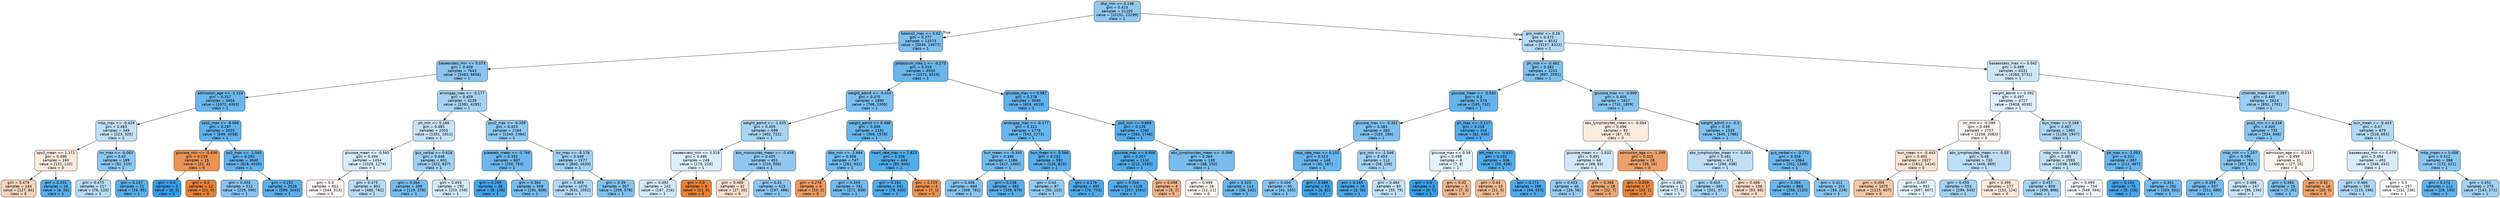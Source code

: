 digraph Tree {
node [shape=box, style="filled, rounded", color="black", fontname="helvetica"] ;
edge [fontname="helvetica"] ;
0 [label="dbp_min <= 0.148\ngini = 0.423\nsamples = 21105\nvalue = [10191, 23299]\nclass = 1", fillcolor="#90c8f0"] ;
1 [label="totalco2_max <= 0.02\ngini = 0.377\nsamples = 12573\nvalue = [5034, 14977]\nclass = 1", fillcolor="#7cbeee"] ;
0 -> 1 [labeldistance=2.5, labelangle=45, headlabel="True"] ;
2 [label="baseexcess_min <= 0.073\ngini = 0.408\nsamples = 7643\nvalue = [3463, 8658]\nclass = 1", fillcolor="#88c4ef"] ;
1 -> 2 ;
3 [label="admission_age <= -1.124\ngini = 0.317\nsamples = 3404\nvalue = [1072, 4363]\nclass = 1", fillcolor="#6ab5eb"] ;
2 -> 3 ;
4 [label="mbp_max <= -0.429\ngini = 0.483\nsamples = 349\nvalue = [223, 325]\nclass = 1", fillcolor="#c1e0f7"] ;
3 -> 4 ;
5 [label="spo2_mean <= 1.171\ngini = 0.496\nsamples = 160\nvalue = [131, 110]\nclass = 0", fillcolor="#fbebdf"] ;
4 -> 5 ;
6 [label="gini = 0.479\nsamples = 144\nvalue = [127, 84]\nclass = 0", fillcolor="#f6d4bc"] ;
5 -> 6 ;
7 [label="gini = 0.231\nsamples = 16\nvalue = [4, 26]\nclass = 1", fillcolor="#57ace9"] ;
5 -> 7 ;
8 [label="inr_max <= -0.083\ngini = 0.42\nsamples = 189\nvalue = [92, 215]\nclass = 1", fillcolor="#8ec7f0"] ;
4 -> 8 ;
9 [label="gini = 0.475\nsamples = 117\nvalue = [76, 120]\nclass = 1", fillcolor="#b6dbf5"] ;
8 -> 9 ;
10 [label="gini = 0.247\nsamples = 72\nvalue = [16, 95]\nclass = 1", fillcolor="#5aaee9"] ;
8 -> 10 ;
11 [label="spo2_max <= -8.066\ngini = 0.287\nsamples = 3055\nvalue = [849, 4038]\nclass = 1", fillcolor="#63b2ea"] ;
3 -> 11 ;
12 [label="glucose_min <= -0.836\ngini = 0.219\nsamples = 15\nvalue = [21, 3]\nclass = 0", fillcolor="#e99355"] ;
11 -> 12 ;
13 [label="gini = 0.0\nsamples = 3\nvalue = [0, 3]\nclass = 1", fillcolor="#399de5"] ;
12 -> 13 ;
14 [label="gini = 0.0\nsamples = 12\nvalue = [21, 0]\nclass = 0", fillcolor="#e58139"] ;
12 -> 14 ;
15 [label="po2_max <= -1.045\ngini = 0.283\nsamples = 3040\nvalue = [828, 4035]\nclass = 1", fillcolor="#62b1ea"] ;
11 -> 15 ;
16 [label="gini = 0.403\nsamples = 512\nvalue = [229, 590]\nclass = 1", fillcolor="#86c3ef"] ;
15 -> 16 ;
17 [label="gini = 0.252\nsamples = 2528\nvalue = [599, 3445]\nclass = 1", fillcolor="#5baeea"] ;
15 -> 17 ;
18 [label="aniongap_max <= -0.177\ngini = 0.459\nsamples = 4239\nvalue = [2391, 4295]\nclass = 1", fillcolor="#a7d4f3"] ;
2 -> 18 ;
19 [label="ph_min <= 0.166\ngini = 0.485\nsamples = 2055\nvalue = [1351, 1911]\nclass = 1", fillcolor="#c5e2f7"] ;
18 -> 19 ;
20 [label="glucose_mean <= -0.565\ngini = 0.494\nsamples = 1454\nvalue = [1029, 1274]\nclass = 1", fillcolor="#d9ecfa"] ;
19 -> 20 ;
21 [label="gini = 0.5\nsamples = 652\nvalue = [544, 513]\nclass = 0", fillcolor="#fef8f4"] ;
20 -> 21 ;
22 [label="gini = 0.475\nsamples = 802\nvalue = [485, 761]\nclass = 1", fillcolor="#b7dbf6"] ;
20 -> 22 ;
23 [label="gcs_verbal <= 0.618\ngini = 0.446\nsamples = 601\nvalue = [322, 637]\nclass = 1", fillcolor="#9dcff2"] ;
19 -> 23 ;
24 [label="gini = 0.364\nsamples = 309\nvalue = [119, 378]\nclass = 1", fillcolor="#77bced"] ;
23 -> 24 ;
25 [label="gini = 0.493\nsamples = 292\nvalue = [203, 259]\nclass = 1", fillcolor="#d4eaf9"] ;
23 -> 25 ;
26 [label="pco2_max <= -0.309\ngini = 0.423\nsamples = 2184\nvalue = [1040, 2384]\nclass = 1", fillcolor="#8fc8f0"] ;
18 -> 26 ;
27 [label="platelets_mean <= -0.769\ngini = 0.331\nsamples = 607\nvalue = [200, 754]\nclass = 1", fillcolor="#6eb7ec"] ;
26 -> 27 ;
28 [label="gini = 0.109\nsamples = 98\nvalue = [9, 146]\nclass = 1", fillcolor="#45a3e7"] ;
27 -> 28 ;
29 [label="gini = 0.364\nsamples = 509\nvalue = [191, 608]\nclass = 1", fillcolor="#77bced"] ;
27 -> 29 ;
30 [label="inr_max <= -0.178\ngini = 0.449\nsamples = 1577\nvalue = [840, 1630]\nclass = 1", fillcolor="#9fd0f2"] ;
26 -> 30 ;
31 [label="gini = 0.469\nsamples = 1070\nvalue = [631, 1052]\nclass = 1", fillcolor="#b0d8f5"] ;
30 -> 31 ;
32 [label="gini = 0.39\nsamples = 507\nvalue = [209, 578]\nclass = 1", fillcolor="#81c0ee"] ;
30 -> 32 ;
33 [label="potassium_max.1 <= -0.273\ngini = 0.319\nsamples = 4930\nvalue = [1571, 6319]\nclass = 1", fillcolor="#6ab5eb"] ;
1 -> 33 ;
34 [label="weight_admit <= -0.414\ngini = 0.375\nsamples = 1890\nvalue = [768, 2300]\nclass = 1", fillcolor="#7bbeee"] ;
33 -> 34 ;
35 [label="weight_admit <= -1.025\ngini = 0.459\nsamples = 699\nvalue = [402, 722]\nclass = 1", fillcolor="#a7d4f3"] ;
34 -> 35 ;
36 [label="baseexcess_min <= 3.318\ngini = 0.495\nsamples = 248\nvalue = [178, 216]\nclass = 1", fillcolor="#dceefa"] ;
35 -> 36 ;
37 [label="gini = 0.492\nsamples = 242\nvalue = [167, 216]\nclass = 1", fillcolor="#d2e9f9"] ;
36 -> 37 ;
38 [label="gini = 0.0\nsamples = 6\nvalue = [11, 0]\nclass = 0", fillcolor="#e58139"] ;
36 -> 38 ;
39 [label="abs_monocytes_mean <= -0.458\ngini = 0.425\nsamples = 451\nvalue = [224, 506]\nclass = 1", fillcolor="#91c8f1"] ;
35 -> 39 ;
40 [label="gini = 0.489\nsamples = 32\nvalue = [27, 20]\nclass = 0", fillcolor="#f8decc"] ;
39 -> 40 ;
41 [label="gini = 0.41\nsamples = 419\nvalue = [197, 486]\nclass = 1", fillcolor="#89c5f0"] ;
39 -> 41 ;
42 [label="weight_admit <= 0.488\ngini = 0.306\nsamples = 1191\nvalue = [366, 1578]\nclass = 1", fillcolor="#67b4eb"] ;
34 -> 42 ;
43 [label="dbp_min <= -2.664\ngini = 0.356\nsamples = 747\nvalue = [281, 932]\nclass = 1", fillcolor="#75bbed"] ;
42 -> 43 ;
44 [label="gini = 0.278\nsamples = 6\nvalue = [10, 2]\nclass = 0", fillcolor="#ea9a61"] ;
43 -> 44 ;
45 [label="gini = 0.349\nsamples = 741\nvalue = [271, 930]\nclass = 1", fillcolor="#73baed"] ;
43 -> 45 ;
46 [label="heart_rate_max <= 2.823\ngini = 0.206\nsamples = 444\nvalue = [85, 646]\nclass = 1", fillcolor="#53aae8"] ;
42 -> 46 ;
47 [label="gini = 0.192\nsamples = 441\nvalue = [78, 645]\nclass = 1", fillcolor="#51a9e8"] ;
46 -> 47 ;
48 [label="gini = 0.219\nsamples = 3\nvalue = [7, 1]\nclass = 0", fillcolor="#e99355"] ;
46 -> 48 ;
49 [label="glucose_max <= 0.087\ngini = 0.278\nsamples = 3040\nvalue = [803, 4019]\nclass = 1", fillcolor="#61b1ea"] ;
33 -> 49 ;
50 [label="aniongap_max <= -0.177\ngini = 0.311\nsamples = 1778\nvalue = [543, 2273]\nclass = 1", fillcolor="#68b4eb"] ;
49 -> 50 ;
51 [label="bun_mean <= -0.345\ngini = 0.346\nsamples = 1186\nvalue = [417, 1460]\nclass = 1", fillcolor="#72b9ec"] ;
50 -> 51 ;
52 [label="gini = 0.406\nsamples = 694\nvalue = [308, 781]\nclass = 1", fillcolor="#87c4ef"] ;
51 -> 52 ;
53 [label="gini = 0.238\nsamples = 492\nvalue = [109, 679]\nclass = 1", fillcolor="#59ade9"] ;
51 -> 53 ;
54 [label="bun_mean <= -0.566\ngini = 0.232\nsamples = 592\nvalue = [126, 813]\nclass = 1", fillcolor="#58ace9"] ;
50 -> 54 ;
55 [label="gini = 0.43\nsamples = 97\nvalue = [50, 110]\nclass = 1", fillcolor="#93caf1"] ;
54 -> 55 ;
56 [label="gini = 0.176\nsamples = 495\nvalue = [76, 703]\nclass = 1", fillcolor="#4ea8e8"] ;
54 -> 56 ;
57 [label="po2_min <= 0.669\ngini = 0.226\nsamples = 1262\nvalue = [260, 1746]\nclass = 1", fillcolor="#56ace9"] ;
49 -> 57 ;
58 [label="glucose_max <= 6.906\ngini = 0.207\nsamples = 1132\nvalue = [212, 1593]\nclass = 1", fillcolor="#53aae8"] ;
57 -> 58 ;
59 [label="gini = 0.204\nsamples = 1128\nvalue = [207, 1591]\nclass = 1", fillcolor="#53aae8"] ;
58 -> 59 ;
60 [label="gini = 0.408\nsamples = 4\nvalue = [5, 2]\nclass = 0", fillcolor="#efb388"] ;
58 -> 60 ;
61 [label="abs_lymphocytes_mean <= -0.096\ngini = 0.364\nsamples = 130\nvalue = [48, 153]\nclass = 1", fillcolor="#77bced"] ;
57 -> 61 ;
62 [label="gini = 0.499\nsamples = 16\nvalue = [12, 11]\nclass = 0", fillcolor="#fdf5ef"] ;
61 -> 62 ;
63 [label="gini = 0.323\nsamples = 114\nvalue = [36, 142]\nclass = 1", fillcolor="#6bb6ec"] ;
61 -> 63 ;
64 [label="gcs_motor <= 0.26\ngini = 0.472\nsamples = 8532\nvalue = [5157, 8322]\nclass = 1", fillcolor="#b4daf5"] ;
0 -> 64 [labeldistance=2.5, labelangle=-45, headlabel="False"] ;
65 [label="ph_min <= -0.482\ngini = 0.382\nsamples = 2201\nvalue = [897, 2591]\nclass = 1", fillcolor="#7ebfee"] ;
64 -> 65 ;
66 [label="glucose_mean <= -0.042\ngini = 0.3\nsamples = 574\nvalue = [165, 732]\nclass = 1", fillcolor="#66b3eb"] ;
65 -> 66 ;
67 [label="glucose_max <= -0.301\ngini = 0.383\nsamples = 260\nvalue = [103, 296]\nclass = 1", fillcolor="#7ebfee"] ;
66 -> 67 ;
68 [label="resp_rate_max <= 0.102\ngini = 0.313\nsamples = 148\nvalue = [45, 187]\nclass = 1", fillcolor="#69b5eb"] ;
67 -> 68 ;
69 [label="gini = 0.404\nsamples = 95\nvalue = [41, 105]\nclass = 1", fillcolor="#86c3ef"] ;
68 -> 69 ;
70 [label="gini = 0.089\nsamples = 53\nvalue = [4, 82]\nclass = 1", fillcolor="#43a2e6"] ;
68 -> 70 ;
71 [label="gcs_min <= -2.546\ngini = 0.453\nsamples = 112\nvalue = [58, 109]\nclass = 1", fillcolor="#a2d1f3"] ;
67 -> 71 ;
72 [label="gini = 0.165\nsamples = 19\nvalue = [3, 30]\nclass = 1", fillcolor="#4da7e8"] ;
71 -> 72 ;
73 [label="gini = 0.484\nsamples = 93\nvalue = [55, 79]\nclass = 1", fillcolor="#c3e1f7"] ;
71 -> 73 ;
74 [label="ph_max <= -3.117\ngini = 0.218\nsamples = 314\nvalue = [62, 436]\nclass = 1", fillcolor="#55abe9"] ;
66 -> 74 ;
75 [label="glucose_max <= 0.38\ngini = 0.498\nsamples = 8\nvalue = [7, 8]\nclass = 1", fillcolor="#e6f3fc"] ;
74 -> 75 ;
76 [label="gini = 0.0\nsamples = 3\nvalue = [0, 5]\nclass = 1", fillcolor="#399de5"] ;
75 -> 76 ;
77 [label="gini = 0.42\nsamples = 5\nvalue = [7, 3]\nclass = 0", fillcolor="#f0b78e"] ;
75 -> 77 ;
78 [label="ptt_max <= -0.631\ngini = 0.202\nsamples = 306\nvalue = [55, 428]\nclass = 1", fillcolor="#52aae8"] ;
74 -> 78 ;
79 [label="gini = 0.43\nsamples = 10\nvalue = [11, 5]\nclass = 0", fillcolor="#f1ba93"] ;
78 -> 79 ;
80 [label="gini = 0.171\nsamples = 296\nvalue = [44, 423]\nclass = 1", fillcolor="#4ea7e8"] ;
78 -> 80 ;
81 [label="glucose_max <= -0.909\ngini = 0.405\nsamples = 1627\nvalue = [732, 1859]\nclass = 1", fillcolor="#87c4ef"] ;
65 -> 81 ;
82 [label="abs_lymphocytes_mean <= -0.004\ngini = 0.496\nsamples = 92\nvalue = [87, 73]\nclass = 0", fillcolor="#fbebdf"] ;
81 -> 82 ;
83 [label="glucose_mean <= -1.032\ngini = 0.491\nsamples = 64\nvalue = [48, 63]\nclass = 1", fillcolor="#d0e8f9"] ;
82 -> 83 ;
84 [label="gini = 0.433\nsamples = 46\nvalue = [26, 56]\nclass = 1", fillcolor="#95caf1"] ;
83 -> 84 ;
85 [label="gini = 0.366\nsamples = 18\nvalue = [22, 7]\nclass = 0", fillcolor="#eda978"] ;
83 -> 85 ;
86 [label="admission_age <= -1.399\ngini = 0.325\nsamples = 28\nvalue = [39, 10]\nclass = 0", fillcolor="#eca16c"] ;
82 -> 86 ;
87 [label="gini = 0.059\nsamples = 17\nvalue = [32, 1]\nclass = 0", fillcolor="#e6853f"] ;
86 -> 87 ;
88 [label="gini = 0.492\nsamples = 11\nvalue = [7, 9]\nclass = 1", fillcolor="#d3e9f9"] ;
86 -> 88 ;
89 [label="weight_admit <= -0.5\ngini = 0.39\nsamples = 1535\nvalue = [645, 1786]\nclass = 1", fillcolor="#81c0ee"] ;
81 -> 89 ;
90 [label="abs_lymphocytes_mean <= -0.004\ngini = 0.481\nsamples = 471\nvalue = [294, 438]\nclass = 1", fillcolor="#bedff6"] ;
89 -> 90 ;
91 [label="gini = 0.455\nsamples = 365\nvalue = [201, 372]\nclass = 1", fillcolor="#a4d2f3"] ;
90 -> 91 ;
92 [label="gini = 0.486\nsamples = 106\nvalue = [93, 66]\nclass = 0", fillcolor="#f7dac6"] ;
90 -> 92 ;
93 [label="gcs_verbal <= -0.772\ngini = 0.328\nsamples = 1064\nvalue = [351, 1348]\nclass = 1", fillcolor="#6db7ec"] ;
89 -> 93 ;
94 [label="gini = 0.304\nsamples = 863\nvalue = [258, 1120]\nclass = 1", fillcolor="#67b4eb"] ;
93 -> 94 ;
95 [label="gini = 0.412\nsamples = 201\nvalue = [93, 228]\nclass = 1", fillcolor="#8ac5f0"] ;
93 -> 95 ;
96 [label="baseexcess_max <= 0.042\ngini = 0.489\nsamples = 6331\nvalue = [4260, 5731]\nclass = 1", fillcolor="#cce6f8"] ;
64 -> 96 ;
97 [label="weight_admit <= 0.092\ngini = 0.497\nsamples = 4717\nvalue = [3408, 4030]\nclass = 1", fillcolor="#e0f0fb"] ;
96 -> 97 ;
98 [label="inr_min <= -0.099\ngini = 0.499\nsamples = 2757\nvalue = [2258, 2083]\nclass = 0", fillcolor="#fdf5f0"] ;
97 -> 98 ;
99 [label="bun_mean <= -0.443\ngini = 0.492\nsamples = 2027\nvalue = [1812, 1414]\nclass = 0", fillcolor="#f9e3d4"] ;
98 -> 99 ;
100 [label="gini = 0.456\nsamples = 1075\nvalue = [1115, 607]\nclass = 0", fillcolor="#f3c6a5"] ;
99 -> 100 ;
101 [label="gini = 0.497\nsamples = 952\nvalue = [697, 807]\nclass = 1", fillcolor="#e4f2fb"] ;
99 -> 101 ;
102 [label="abs_lymphocytes_mean <= -0.03\ngini = 0.48\nsamples = 730\nvalue = [446, 669]\nclass = 1", fillcolor="#bddef6"] ;
98 -> 102 ;
103 [label="gini = 0.455\nsamples = 553\nvalue = [294, 545]\nclass = 1", fillcolor="#a4d2f3"] ;
102 -> 103 ;
104 [label="gini = 0.495\nsamples = 177\nvalue = [152, 124]\nclass = 0", fillcolor="#fae8db"] ;
102 -> 104 ;
105 [label="bun_mean <= 0.169\ngini = 0.467\nsamples = 1960\nvalue = [1150, 1947]\nclass = 1", fillcolor="#aed7f4"] ;
97 -> 105 ;
106 [label="mbp_min <= 0.892\ngini = 0.485\nsamples = 1593\nvalue = [1038, 1480]\nclass = 1", fillcolor="#c4e2f7"] ;
105 -> 106 ;
107 [label="gini = 0.457\nsamples = 859\nvalue = [490, 896]\nclass = 1", fillcolor="#a5d3f3"] ;
106 -> 107 ;
108 [label="gini = 0.499\nsamples = 734\nvalue = [548, 584]\nclass = 1", fillcolor="#f3f9fd"] ;
106 -> 108 ;
109 [label="ph_max <= -1.093\ngini = 0.312\nsamples = 367\nvalue = [112, 467]\nclass = 1", fillcolor="#68b5eb"] ;
105 -> 109 ;
110 [label="gini = 0.134\nsamples = 75\nvalue = [9, 116]\nclass = 1", fillcolor="#48a5e7"] ;
109 -> 110 ;
111 [label="gini = 0.351\nsamples = 292\nvalue = [103, 351]\nclass = 1", fillcolor="#73baed"] ;
109 -> 111 ;
112 [label="chloride_mean <= -0.397\ngini = 0.445\nsamples = 1614\nvalue = [852, 1701]\nclass = 1", fillcolor="#9ccef2"] ;
96 -> 112 ;
113 [label="pco2_min <= 4.316\ngini = 0.405\nsamples = 735\nvalue = [334, 848]\nclass = 1", fillcolor="#87c4ef"] ;
112 -> 113 ;
114 [label="mbp_min <= 1.257\ngini = 0.396\nsamples = 704\nvalue = [307, 823]\nclass = 1", fillcolor="#83c2ef"] ;
113 -> 114 ;
115 [label="gini = 0.359\nsamples = 557\nvalue = [211, 689]\nclass = 1", fillcolor="#76bbed"] ;
114 -> 115 ;
116 [label="gini = 0.486\nsamples = 147\nvalue = [96, 134]\nclass = 1", fillcolor="#c7e3f8"] ;
114 -> 116 ;
117 [label="admission_age <= -0.233\ngini = 0.499\nsamples = 31\nvalue = [27, 25]\nclass = 0", fillcolor="#fdf6f0"] ;
113 -> 117 ;
118 [label="gini = 0.384\nsamples = 15\nvalue = [7, 20]\nclass = 1", fillcolor="#7ebfee"] ;
117 -> 118 ;
119 [label="gini = 0.32\nsamples = 16\nvalue = [20, 5]\nclass = 0", fillcolor="#eca06a"] ;
117 -> 119 ;
120 [label="bun_mean <= -0.443\ngini = 0.47\nsamples = 879\nvalue = [518, 853]\nclass = 1", fillcolor="#b1d9f5"] ;
112 -> 120 ;
121 [label="baseexcess_min <= 0.479\ngini = 0.494\nsamples = 491\nvalue = [346, 432]\nclass = 1", fillcolor="#d8ebfa"] ;
120 -> 121 ;
122 [label="gini = 0.466\nsamples = 194\nvalue = [115, 196]\nclass = 1", fillcolor="#add6f4"] ;
121 -> 122 ;
123 [label="gini = 0.5\nsamples = 297\nvalue = [231, 236]\nclass = 1", fillcolor="#fbfdfe"] ;
121 -> 123 ;
124 [label="mbp_mean <= 0.008\ngini = 0.412\nsamples = 388\nvalue = [172, 421]\nclass = 1", fillcolor="#8ac5f0"] ;
120 -> 124 ;
125 [label="gini = 0.272\nsamples = 113\nvalue = [29, 150]\nclass = 1", fillcolor="#5fb0ea"] ;
124 -> 125 ;
126 [label="gini = 0.452\nsamples = 275\nvalue = [143, 271]\nclass = 1", fillcolor="#a1d1f3"] ;
124 -> 126 ;
}